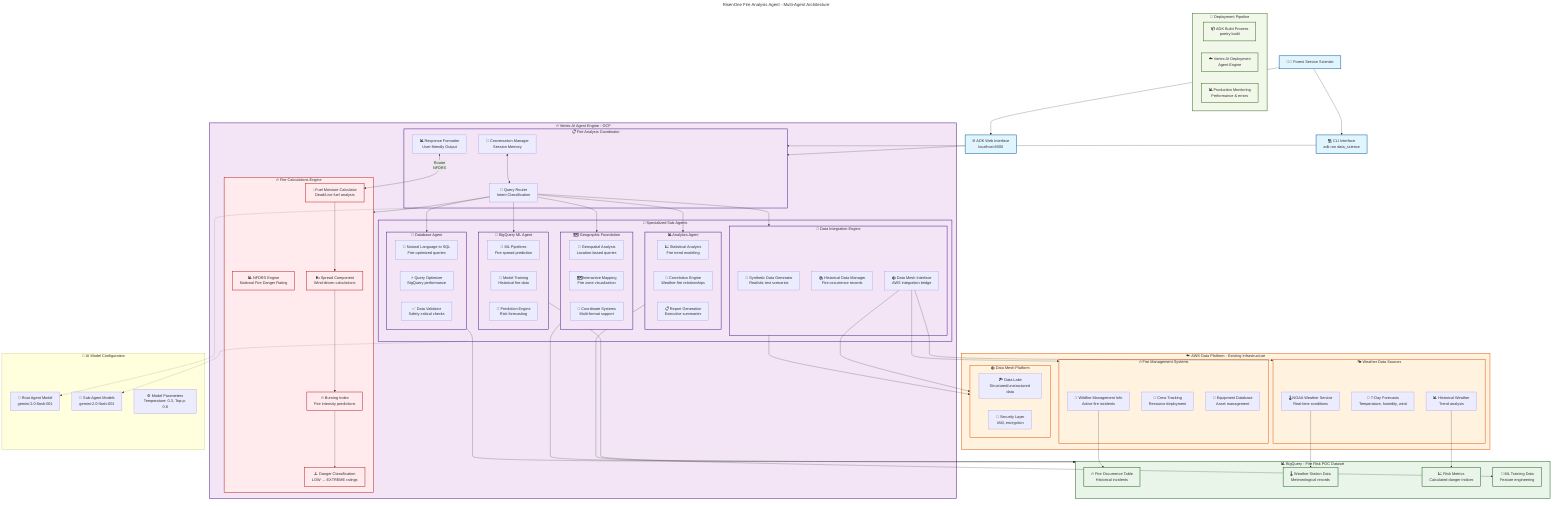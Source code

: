 ---
title: RisenOne Fire Analysis Agent - Multi-Agent Architecture
---
graph TB
    %% User Interface Layer
    User[👨‍🔬 Forest Service Scientist] 
    WebUI[🌐 ADK Web Interface<br/>localhost:8000]
    CLI[💻 CLI Interface<br/>adk run data_science]
    
    User --> WebUI
    User --> CLI
    
    %% Core Agent System - Vertex AI Platform
    subgraph VertexAI [🔥 Vertex AI Agent Engine - GCP]
        direction TB
        
        subgraph RootAgent [📋 Fire Analysis Coordinator]
            direction TB
            Router[🧠 Query Router<br/>Intent Classification]
            Context[📝 Conversation Manager<br/>Session Memory]
            Formatter[📊 Response Formatter<br/>User-friendly Output]
        end
        
        subgraph SubAgents [🤖 Specialized Sub-Agents]
            direction TB
            
            subgraph DatabaseAgent [💾 Database Agent]
                NL2SQL[🔄 Natural Language to SQL<br/>Fire-optimized queries]
                QueryOptimizer[⚡ Query Optimizer<br/>BigQuery performance]
                DataValidator[✅ Data Validator<br/>Safety-critical checks]
            end
            
            subgraph DataIntegration [🔗 Data Integration Engine]
                SyntheticGen[🎲 Synthetic Data Generator<br/>Realistic test scenarios]
                HistoricalData[📚 Historical Data Manager<br/>Fire occurrence records]
                DataMesh[🕸️ Data Mesh Interface<br/>AWS integration bridge]
            end
            
            subgraph Geographic [🗺️ Geographic Foundation]
                GeoSpatial[📍 Geospatial Analysis<br/>Location-based queries]
                Mapping[🗺️ Interactive Mapping<br/>Fire zone visualization]
                Coordinates[📐 Coordinate Systems<br/>Multi-format support]
            end
            
            subgraph Analytics [📊 Analytics Agent]
                StatAnalysis[📈 Statistical Analysis<br/>Fire trend modeling]
                Correlation[🔗 Correlation Engine<br/>Weather-fire relationships]
                Reporting[📋 Report Generation<br/>Executive summaries]
            end
            
            subgraph BQML [🧠 BigQuery ML Agent]
                MLPipelines[🔬 ML Pipelines<br/>Fire spread prediction]
                ModelTraining[🎯 Model Training<br/>Historical fire data]
                Prediction[🔮 Prediction Engine<br/>Risk forecasting]
            end
        end
        
        %% Fire Calculations Module
        subgraph FireCalc [🔥 Fire Calculations Engine]
            direction TB
            NFDRS[📊 NFDRS Engine<br/>National Fire Danger Rating]
            FuelMoisture[💧 Fuel Moisture Calculator<br/>Dead/Live fuel analysis]
            SpreadComponent[🌬️ Spread Component<br/>Wind-driven calculations]
            BurningIndex[🔥 Burning Index<br/>Fire intensity predictions]
            DangerRating[⚠️ Danger Classification<br/>LOW → EXTREME ratings]
        end
    end
    
    %% External Data Sources & Integration Layer
    subgraph AWS [☁️ AWS Data Platform - Existing Infrastructure]
        direction TB
        
        subgraph WeatherData [🌤️ Weather Data Sources]
            NOAA[🌡️ NOAA Weather Service<br/>Real-time conditions]
            Forecasts[📅 7-Day Forecasts<br/>Temperature, humidity, wind]
            Historical[📊 Historical Weather<br/>Trend analysis]
        end
        
        subgraph FireSystems [🔥 Fire Management Systems]
            WFMI[🚨 Wildfire Management Info<br/>Active fire incidents]
            CrewTracking[👥 Crew Tracking<br/>Resource deployment]
            EquipmentDB[🚛 Equipment Database<br/>Asset management]
        end
        
        subgraph DataMeshAWS [🕸️ Data Mesh Platform]
            DataLake[🏞️ Data Lake<br/>Structured/unstructured data]
            Analytics[📊 Analytics Services<br/>Existing BI tools]
            Security[🔐 Security Layer<br/>IAM, encryption]
        end
    end
    
    %% BigQuery Data Layer
    subgraph BigQuery [📊 BigQuery - Fire Risk POC Dataset]
        direction TB
        FireOccurrence[🔥 Fire Occurrence Table<br/>Historical incidents]
        WeatherStations[🌡️ Weather Station Data<br/>Meteorological records]
        RiskMetrics[📈 Risk Metrics<br/>Calculated danger indices]
        MLTrainingData[🎯 ML Training Data<br/>Feature engineering]
    end
    
    %% Connections - Agent Communication
    WebUI --> RootAgent
    CLI --> RootAgent
    
    Router --> DatabaseAgent
    Router --> DataIntegration
    Router --> Geographic
    Router --> Analytics
    Router --> BQML
    Router --> FireCalc
    
    Context <--> Router
    Formatter <-- Router
    
    %% Fire Calculations Flow
    NFDRS --> FuelMoisture
    FuelMoisture --> SpreadComponent
    SpreadComponent --> BurningIndex
    BurningIndex --> DangerRating
    
    %% Data Flow Connections
    DatabaseAgent --> BigQuery
    DataIntegration --> DataMeshAWS
    Geographic --> BigQuery
    Analytics --> BigQuery
    BQML --> MLTrainingData
    
    %% AWS Integration Bridge
    DataMesh --> WeatherData
    DataMesh --> FireSystems
    DataMesh --> DataMeshAWS
    
    %% External Data Ingestion
    NOAA --> WeatherStations
    WFMI --> FireOccurrence
    Historical --> RiskMetrics
    
    %% AI Model Configuration
    subgraph ModelConfig [🤖 AI Model Configuration]
        RootModel[🧠 Root Agent Model<br/>gemini-2.0-flash-001]
        SubModel[🤖 Sub-Agent Models<br/>gemini-2.0-flash-001]
        ModelParams[⚙️ Model Parameters<br/>Temperature: 0.3, Top-p: 0.8]
    end
    
    RootAgent -.-> RootModel
    SubAgents -.-> SubModel
    
    %% Deployment Pipeline
    subgraph Deployment [🚀 Deployment Pipeline]
        ADKBuild[📦 ADK Build Process<br/>poetry build]
        VertexDeploy[☁️ Vertex AI Deployment<br/>Agent Engine]
        Monitoring[📊 Production Monitoring<br/>Performance & errors]
    end
    
    %% Styling
    classDef userLayer fill:#e1f5fe,stroke:#01579b,stroke-width:2px
    classDef agentLayer fill:#f3e5f5,stroke:#4a148c,stroke-width:2px
    classDef dataLayer fill:#e8f5e8,stroke:#1b5e20,stroke-width:2px
    classDef fireCalc fill:#ffebee,stroke:#b71c1c,stroke-width:2px
    classDef awsLayer fill:#fff3e0,stroke:#e65100,stroke-width:2px
    classDef deployment fill:#f1f8e9,stroke:#33691e,stroke-width:2px
    
    class User,WebUI,CLI userLayer
    class VertexAI,RootAgent,SubAgents,DatabaseAgent,DataIntegration,Geographic,Analytics,BQML agentLayer
    class BigQuery,FireOccurrence,WeatherStations,RiskMetrics,MLTrainingData dataLayer
    class FireCalc,NFDRS,FuelMoisture,SpreadComponent,BurningIndex,DangerRating fireCalc
    class AWS,WeatherData,FireSystems,DataMeshAWS awsLayer
    class Deployment,ADKBuild,VertexDeploy,Monitoring deployment